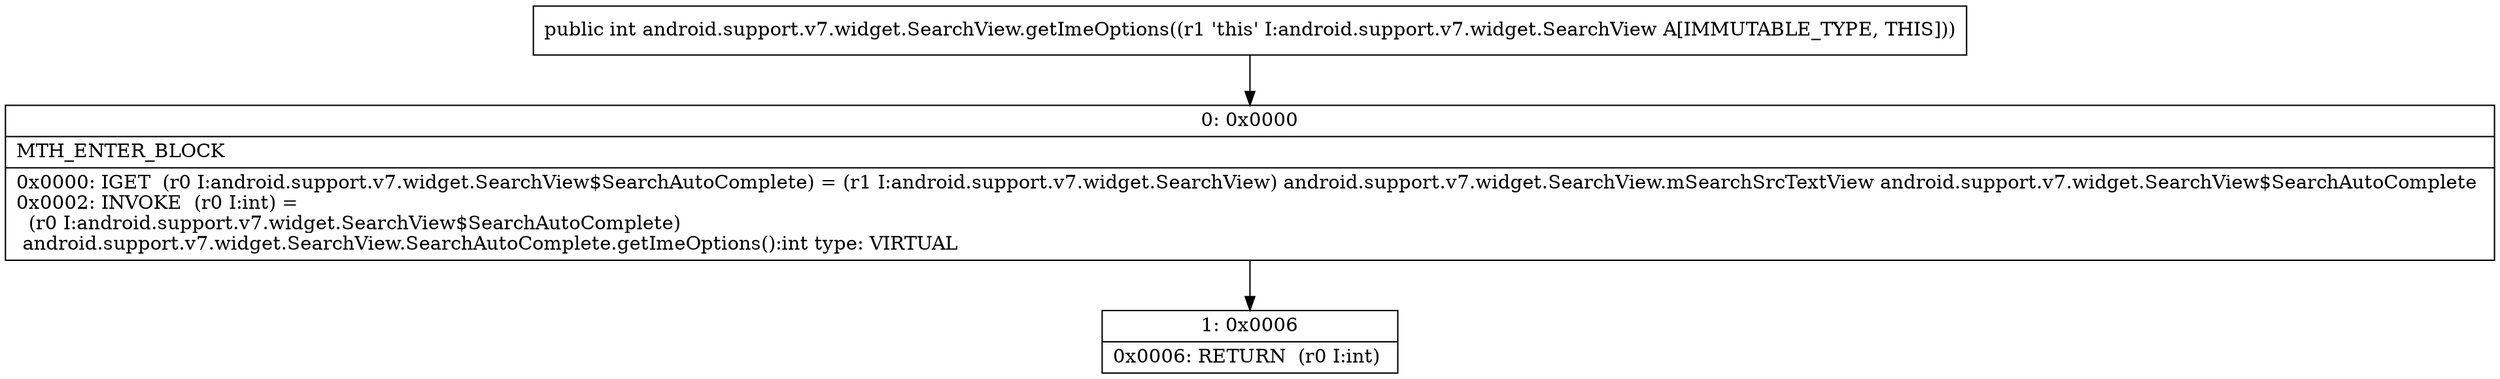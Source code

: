 digraph "CFG forandroid.support.v7.widget.SearchView.getImeOptions()I" {
Node_0 [shape=record,label="{0\:\ 0x0000|MTH_ENTER_BLOCK\l|0x0000: IGET  (r0 I:android.support.v7.widget.SearchView$SearchAutoComplete) = (r1 I:android.support.v7.widget.SearchView) android.support.v7.widget.SearchView.mSearchSrcTextView android.support.v7.widget.SearchView$SearchAutoComplete \l0x0002: INVOKE  (r0 I:int) = \l  (r0 I:android.support.v7.widget.SearchView$SearchAutoComplete)\l android.support.v7.widget.SearchView.SearchAutoComplete.getImeOptions():int type: VIRTUAL \l}"];
Node_1 [shape=record,label="{1\:\ 0x0006|0x0006: RETURN  (r0 I:int) \l}"];
MethodNode[shape=record,label="{public int android.support.v7.widget.SearchView.getImeOptions((r1 'this' I:android.support.v7.widget.SearchView A[IMMUTABLE_TYPE, THIS])) }"];
MethodNode -> Node_0;
Node_0 -> Node_1;
}

